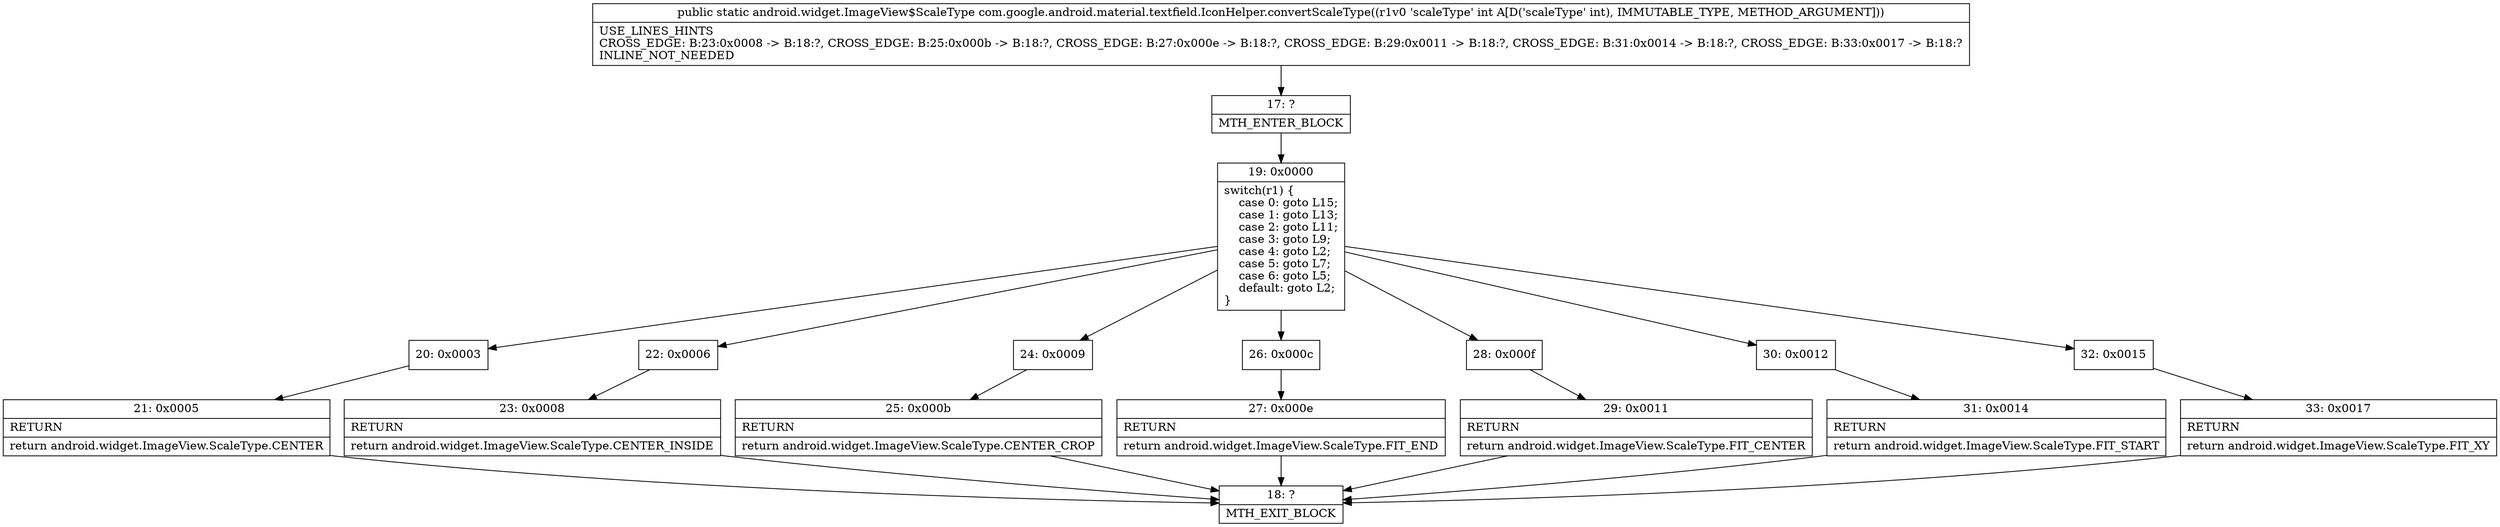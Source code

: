 digraph "CFG forcom.google.android.material.textfield.IconHelper.convertScaleType(I)Landroid\/widget\/ImageView$ScaleType;" {
Node_17 [shape=record,label="{17\:\ ?|MTH_ENTER_BLOCK\l}"];
Node_19 [shape=record,label="{19\:\ 0x0000|switch(r1) \{\l    case 0: goto L15;\l    case 1: goto L13;\l    case 2: goto L11;\l    case 3: goto L9;\l    case 4: goto L2;\l    case 5: goto L7;\l    case 6: goto L5;\l    default: goto L2;\l\}\l}"];
Node_20 [shape=record,label="{20\:\ 0x0003}"];
Node_21 [shape=record,label="{21\:\ 0x0005|RETURN\l|return android.widget.ImageView.ScaleType.CENTER\l}"];
Node_18 [shape=record,label="{18\:\ ?|MTH_EXIT_BLOCK\l}"];
Node_22 [shape=record,label="{22\:\ 0x0006}"];
Node_23 [shape=record,label="{23\:\ 0x0008|RETURN\l|return android.widget.ImageView.ScaleType.CENTER_INSIDE\l}"];
Node_24 [shape=record,label="{24\:\ 0x0009}"];
Node_25 [shape=record,label="{25\:\ 0x000b|RETURN\l|return android.widget.ImageView.ScaleType.CENTER_CROP\l}"];
Node_26 [shape=record,label="{26\:\ 0x000c}"];
Node_27 [shape=record,label="{27\:\ 0x000e|RETURN\l|return android.widget.ImageView.ScaleType.FIT_END\l}"];
Node_28 [shape=record,label="{28\:\ 0x000f}"];
Node_29 [shape=record,label="{29\:\ 0x0011|RETURN\l|return android.widget.ImageView.ScaleType.FIT_CENTER\l}"];
Node_30 [shape=record,label="{30\:\ 0x0012}"];
Node_31 [shape=record,label="{31\:\ 0x0014|RETURN\l|return android.widget.ImageView.ScaleType.FIT_START\l}"];
Node_32 [shape=record,label="{32\:\ 0x0015}"];
Node_33 [shape=record,label="{33\:\ 0x0017|RETURN\l|return android.widget.ImageView.ScaleType.FIT_XY\l}"];
MethodNode[shape=record,label="{public static android.widget.ImageView$ScaleType com.google.android.material.textfield.IconHelper.convertScaleType((r1v0 'scaleType' int A[D('scaleType' int), IMMUTABLE_TYPE, METHOD_ARGUMENT]))  | USE_LINES_HINTS\lCROSS_EDGE: B:23:0x0008 \-\> B:18:?, CROSS_EDGE: B:25:0x000b \-\> B:18:?, CROSS_EDGE: B:27:0x000e \-\> B:18:?, CROSS_EDGE: B:29:0x0011 \-\> B:18:?, CROSS_EDGE: B:31:0x0014 \-\> B:18:?, CROSS_EDGE: B:33:0x0017 \-\> B:18:?\lINLINE_NOT_NEEDED\l}"];
MethodNode -> Node_17;Node_17 -> Node_19;
Node_19 -> Node_20;
Node_19 -> Node_22;
Node_19 -> Node_24;
Node_19 -> Node_26;
Node_19 -> Node_28;
Node_19 -> Node_30;
Node_19 -> Node_32;
Node_20 -> Node_21;
Node_21 -> Node_18;
Node_22 -> Node_23;
Node_23 -> Node_18;
Node_24 -> Node_25;
Node_25 -> Node_18;
Node_26 -> Node_27;
Node_27 -> Node_18;
Node_28 -> Node_29;
Node_29 -> Node_18;
Node_30 -> Node_31;
Node_31 -> Node_18;
Node_32 -> Node_33;
Node_33 -> Node_18;
}

